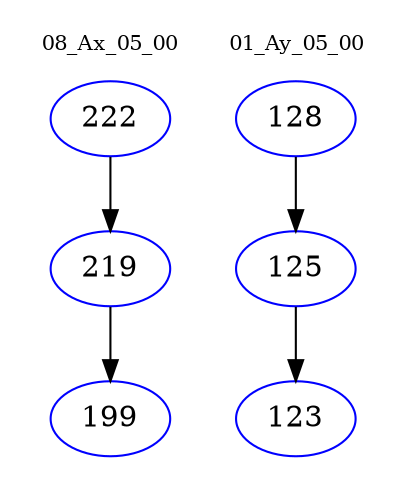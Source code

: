 digraph{
subgraph cluster_0 {
color = white
label = "08_Ax_05_00";
fontsize=10;
T0_222 [label="222", color="blue"]
T0_222 -> T0_219 [color="black"]
T0_219 [label="219", color="blue"]
T0_219 -> T0_199 [color="black"]
T0_199 [label="199", color="blue"]
}
subgraph cluster_1 {
color = white
label = "01_Ay_05_00";
fontsize=10;
T1_128 [label="128", color="blue"]
T1_128 -> T1_125 [color="black"]
T1_125 [label="125", color="blue"]
T1_125 -> T1_123 [color="black"]
T1_123 [label="123", color="blue"]
}
}

